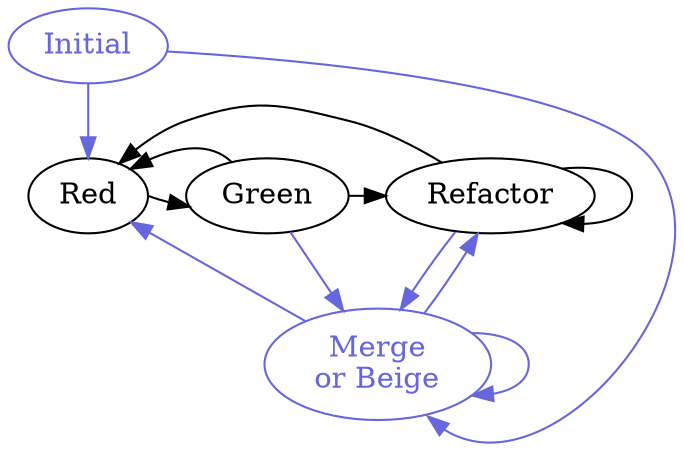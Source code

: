 digraph commit_states {
	node [color="#6666dd",fontcolor="#6666dd"];
	edge [color="#6666dd"];

	initial [label="Initial"];
	{
		rank=same;
		node [color=black,fontcolor=black];
		red [label="Red"];
		green [label="Green"];
		refactor [label="Refactor"];
	}
	mb [label="Merge\nor Beige"];

	initial -> red;
	initial -> mb [headport=se,constraint=false];

	{
		edge [color=black];
		red -> green [tailport=e];
		green -> red [tailport=nw];
		green -> refactor;
		refactor -> red;
		refactor -> refactor;
	}

	green -> mb;

	mb -> red;
	mb -> refactor;
	mb -> mb;

	refactor -> mb;
}
